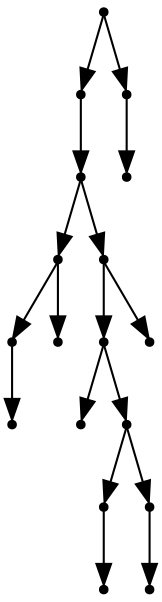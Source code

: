 digraph {
  17 [shape=point];
  14 [shape=point];
  13 [shape=point];
  3 [shape=point];
  1 [shape=point];
  0 [shape=point];
  2 [shape=point];
  12 [shape=point];
  10 [shape=point];
  4 [shape=point];
  9 [shape=point];
  6 [shape=point];
  5 [shape=point];
  8 [shape=point];
  7 [shape=point];
  11 [shape=point];
  16 [shape=point];
  15 [shape=point];
17 -> 14;
14 -> 13;
13 -> 3;
3 -> 1;
1 -> 0;
3 -> 2;
13 -> 12;
12 -> 10;
10 -> 4;
10 -> 9;
9 -> 6;
6 -> 5;
9 -> 8;
8 -> 7;
12 -> 11;
17 -> 16;
16 -> 15;
}
